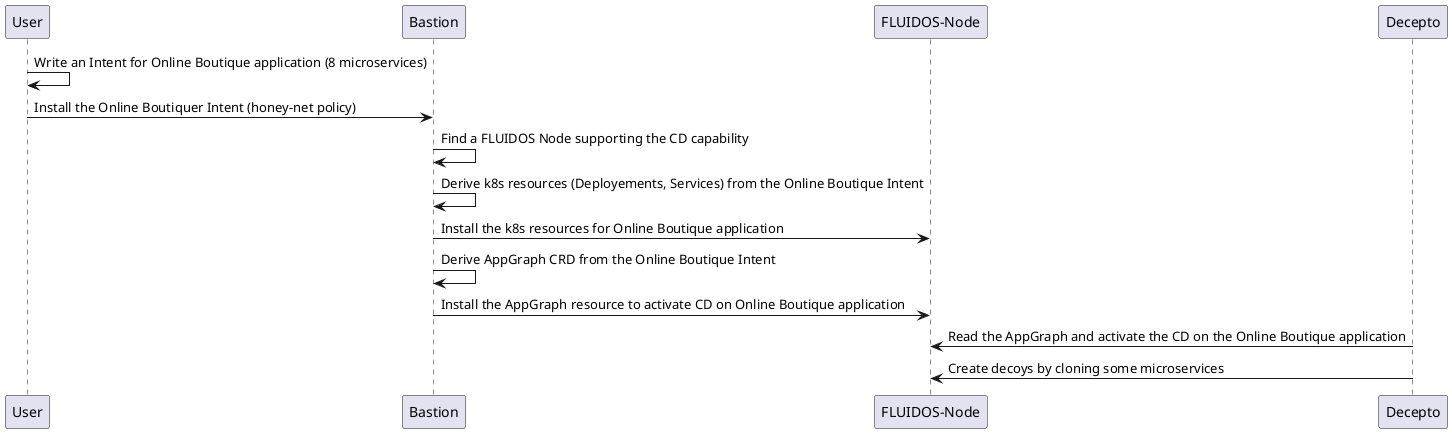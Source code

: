 ' Copyright 2023 Fondazione Bruno Kessler.

' Licensed under the Apache License, Version 2.0 (the "License");
' you may not use this file except in compliance with the License.
' You may obtain a copy of the License at

'     http://www.apache.org/licenses/LICENSE-2.0

' Unless required by applicable law or agreed to in writing, software
' distributed under the License is distributed on an "AS IS" BASIS,
' WITHOUT WARRANTIES OR CONDITIONS OF ANY KIND, either express or implied.
' See the License for the specific language governing permissions and
' limitations under the License.

@startuml
User -> User: Write an Intent for Online Boutique application (8 microservices)
User -> Bastion: Install the Online Boutiquer Intent (honey-net policy)
Bastion -> Bastion: Find a FLUIDOS Node supporting the CD capability
Bastion -> Bastion: Derive k8s resources (Deployements, Services) from the Online Boutique Intent
Bastion -> fnode as "FLUIDOS-Node": Install the k8s resources for Online Boutique application
Bastion -> Bastion: Derive AppGraph CRD from the Online Boutique Intent
Bastion -> fnode as "FLUIDOS-Node": Install the AppGraph resource to activate CD on Online Boutique application
Decepto -> fnode as "FLUIDOS-Node": Read the AppGraph and activate the CD on the Online Boutique application
Decepto -> fnode as "FLUIDOS-Node": Create decoys by cloning some microservices
@enduml